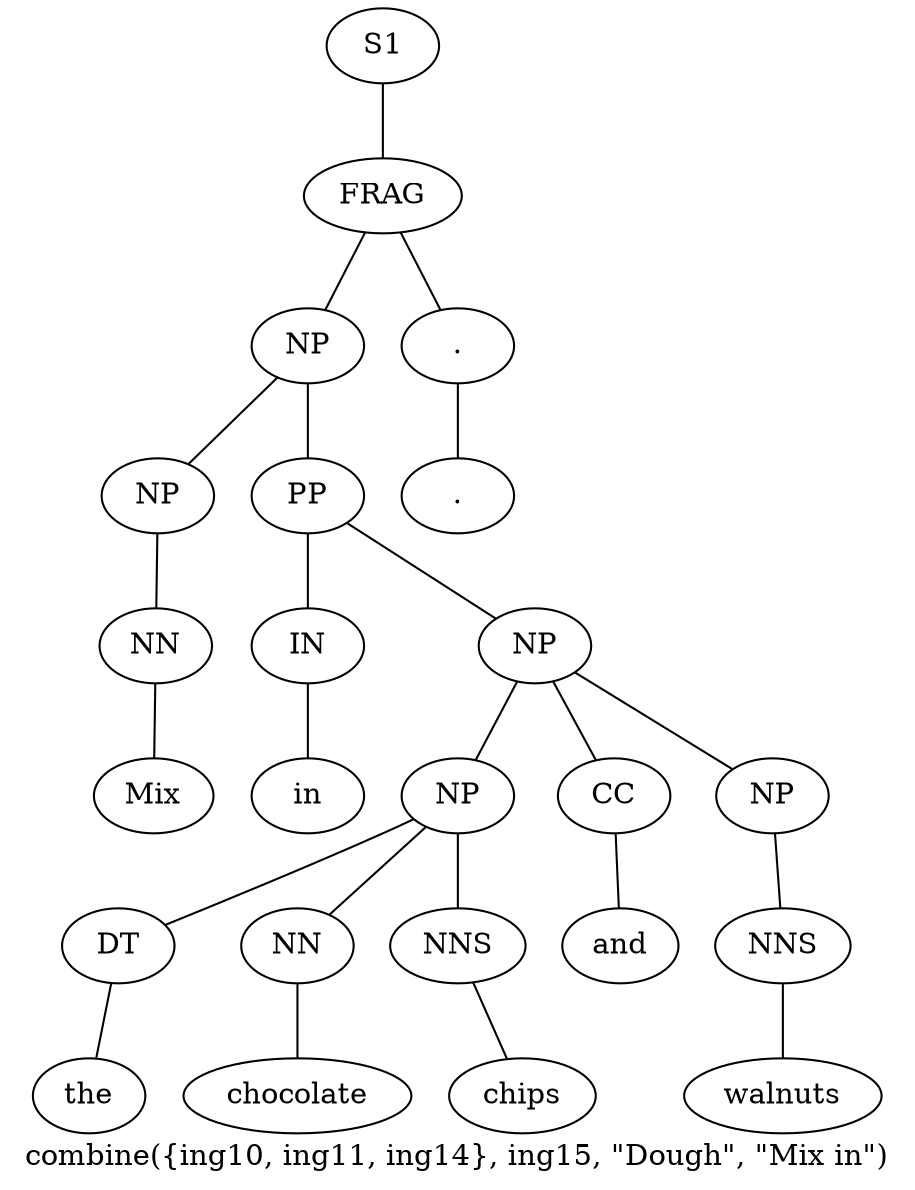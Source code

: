 graph SyntaxGraph {
	label = "combine({ing10, ing11, ing14}, ing15, \"Dough\", \"Mix in\")";
	Node0 [label="S1"];
	Node1 [label="FRAG"];
	Node2 [label="NP"];
	Node3 [label="NP"];
	Node4 [label="NN"];
	Node5 [label="Mix"];
	Node6 [label="PP"];
	Node7 [label="IN"];
	Node8 [label="in"];
	Node9 [label="NP"];
	Node10 [label="NP"];
	Node11 [label="DT"];
	Node12 [label="the"];
	Node13 [label="NN"];
	Node14 [label="chocolate"];
	Node15 [label="NNS"];
	Node16 [label="chips"];
	Node17 [label="CC"];
	Node18 [label="and"];
	Node19 [label="NP"];
	Node20 [label="NNS"];
	Node21 [label="walnuts"];
	Node22 [label="."];
	Node23 [label="."];

	Node0 -- Node1;
	Node1 -- Node2;
	Node1 -- Node22;
	Node2 -- Node3;
	Node2 -- Node6;
	Node3 -- Node4;
	Node4 -- Node5;
	Node6 -- Node7;
	Node6 -- Node9;
	Node7 -- Node8;
	Node9 -- Node10;
	Node9 -- Node17;
	Node9 -- Node19;
	Node10 -- Node11;
	Node10 -- Node13;
	Node10 -- Node15;
	Node11 -- Node12;
	Node13 -- Node14;
	Node15 -- Node16;
	Node17 -- Node18;
	Node19 -- Node20;
	Node20 -- Node21;
	Node22 -- Node23;
}